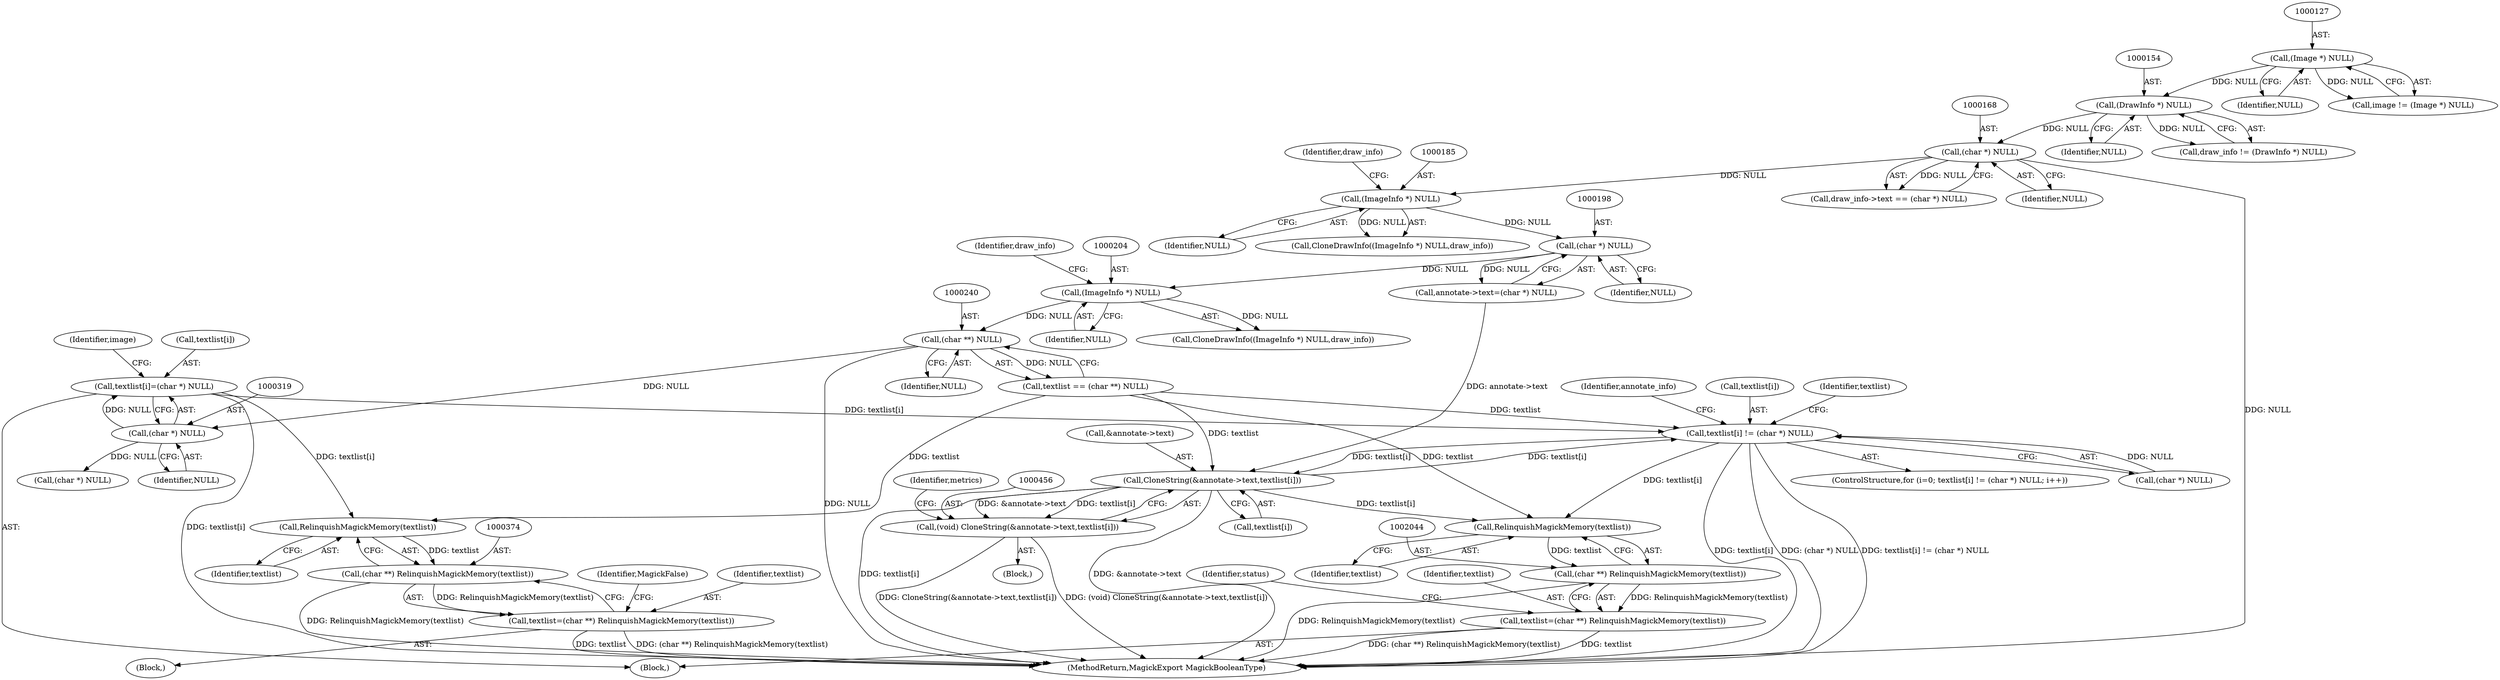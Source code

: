 digraph "0_ImageMagick_f595a1985233c399a05c0c37cc41de16a90dd025@array" {
"1000314" [label="(Call,textlist[i]=(char *) NULL)"];
"1000318" [label="(Call,(char *) NULL)"];
"1000239" [label="(Call,(char **) NULL)"];
"1000203" [label="(Call,(ImageInfo *) NULL)"];
"1000197" [label="(Call,(char *) NULL)"];
"1000184" [label="(Call,(ImageInfo *) NULL)"];
"1000167" [label="(Call,(char *) NULL)"];
"1000153" [label="(Call,(DrawInfo *) NULL)"];
"1000126" [label="(Call,(Image *) NULL)"];
"1000375" [label="(Call,RelinquishMagickMemory(textlist))"];
"1000373" [label="(Call,(char **) RelinquishMagickMemory(textlist))"];
"1000371" [label="(Call,textlist=(char **) RelinquishMagickMemory(textlist))"];
"1000407" [label="(Call,textlist[i] != (char *) NULL)"];
"1000457" [label="(Call,CloneString(&annotate->text,textlist[i]))"];
"1000455" [label="(Call,(void) CloneString(&annotate->text,textlist[i]))"];
"1002045" [label="(Call,RelinquishMagickMemory(textlist))"];
"1002043" [label="(Call,(char **) RelinquishMagickMemory(textlist))"];
"1002041" [label="(Call,textlist=(char **) RelinquishMagickMemory(textlist))"];
"1000403" [label="(ControlStructure,for (i=0; textlist[i] != (char *) NULL; i++))"];
"1000197" [label="(Call,(char *) NULL)"];
"1000128" [label="(Identifier,NULL)"];
"1000373" [label="(Call,(char **) RelinquishMagickMemory(textlist))"];
"1000457" [label="(Call,CloneString(&annotate->text,textlist[i]))"];
"1000163" [label="(Call,draw_info->text == (char *) NULL)"];
"1000371" [label="(Call,textlist=(char **) RelinquishMagickMemory(textlist))"];
"1000187" [label="(Identifier,draw_info)"];
"1002041" [label="(Call,textlist=(char **) RelinquishMagickMemory(textlist))"];
"1000378" [label="(Identifier,MagickFalse)"];
"1000320" [label="(Identifier,NULL)"];
"1000315" [label="(Call,textlist[i])"];
"1000155" [label="(Identifier,NULL)"];
"1000108" [label="(Block,)"];
"1000199" [label="(Identifier,NULL)"];
"1000376" [label="(Identifier,textlist)"];
"1000169" [label="(Identifier,NULL)"];
"1000416" [label="(Block,)"];
"1000203" [label="(Call,(ImageInfo *) NULL)"];
"1002048" [label="(Identifier,status)"];
"1002045" [label="(Call,RelinquishMagickMemory(textlist))"];
"1000458" [label="(Call,&annotate->text)"];
"1000314" [label="(Call,textlist[i]=(char *) NULL)"];
"1000407" [label="(Call,textlist[i] != (char *) NULL)"];
"1000167" [label="(Call,(char *) NULL)"];
"1000322" [label="(Identifier,image)"];
"1000205" [label="(Identifier,NULL)"];
"1000206" [label="(Identifier,draw_info)"];
"1000318" [label="(Call,(char *) NULL)"];
"1002049" [label="(MethodReturn,MagickExport MagickBooleanType)"];
"1000239" [label="(Call,(char **) NULL)"];
"1002034" [label="(Identifier,annotate_info)"];
"1000372" [label="(Identifier,textlist)"];
"1000184" [label="(Call,(ImageInfo *) NULL)"];
"1000411" [label="(Call,(char *) NULL)"];
"1000469" [label="(Identifier,metrics)"];
"1000462" [label="(Call,textlist[i])"];
"1000241" [label="(Identifier,NULL)"];
"1000186" [label="(Identifier,NULL)"];
"1002042" [label="(Identifier,textlist)"];
"1000375" [label="(Call,RelinquishMagickMemory(textlist))"];
"1000153" [label="(Call,(DrawInfo *) NULL)"];
"1000151" [label="(Call,draw_info != (DrawInfo *) NULL)"];
"1000408" [label="(Call,textlist[i])"];
"1000126" [label="(Call,(Image *) NULL)"];
"1000455" [label="(Call,(void) CloneString(&annotate->text,textlist[i]))"];
"1000183" [label="(Call,CloneDrawInfo((ImageInfo *) NULL,draw_info))"];
"1000193" [label="(Call,annotate->text=(char *) NULL)"];
"1000362" [label="(Block,)"];
"1000237" [label="(Call,textlist == (char **) NULL)"];
"1002043" [label="(Call,(char **) RelinquishMagickMemory(textlist))"];
"1000421" [label="(Identifier,textlist)"];
"1000333" [label="(Call,(char *) NULL)"];
"1000124" [label="(Call,image != (Image *) NULL)"];
"1000202" [label="(Call,CloneDrawInfo((ImageInfo *) NULL,draw_info))"];
"1002046" [label="(Identifier,textlist)"];
"1000314" -> "1000108"  [label="AST: "];
"1000314" -> "1000318"  [label="CFG: "];
"1000315" -> "1000314"  [label="AST: "];
"1000318" -> "1000314"  [label="AST: "];
"1000322" -> "1000314"  [label="CFG: "];
"1000314" -> "1002049"  [label="DDG: textlist[i]"];
"1000318" -> "1000314"  [label="DDG: NULL"];
"1000314" -> "1000375"  [label="DDG: textlist[i]"];
"1000314" -> "1000407"  [label="DDG: textlist[i]"];
"1000318" -> "1000320"  [label="CFG: "];
"1000319" -> "1000318"  [label="AST: "];
"1000320" -> "1000318"  [label="AST: "];
"1000239" -> "1000318"  [label="DDG: NULL"];
"1000318" -> "1000333"  [label="DDG: NULL"];
"1000239" -> "1000237"  [label="AST: "];
"1000239" -> "1000241"  [label="CFG: "];
"1000240" -> "1000239"  [label="AST: "];
"1000241" -> "1000239"  [label="AST: "];
"1000237" -> "1000239"  [label="CFG: "];
"1000239" -> "1002049"  [label="DDG: NULL"];
"1000239" -> "1000237"  [label="DDG: NULL"];
"1000203" -> "1000239"  [label="DDG: NULL"];
"1000203" -> "1000202"  [label="AST: "];
"1000203" -> "1000205"  [label="CFG: "];
"1000204" -> "1000203"  [label="AST: "];
"1000205" -> "1000203"  [label="AST: "];
"1000206" -> "1000203"  [label="CFG: "];
"1000203" -> "1000202"  [label="DDG: NULL"];
"1000197" -> "1000203"  [label="DDG: NULL"];
"1000197" -> "1000193"  [label="AST: "];
"1000197" -> "1000199"  [label="CFG: "];
"1000198" -> "1000197"  [label="AST: "];
"1000199" -> "1000197"  [label="AST: "];
"1000193" -> "1000197"  [label="CFG: "];
"1000197" -> "1000193"  [label="DDG: NULL"];
"1000184" -> "1000197"  [label="DDG: NULL"];
"1000184" -> "1000183"  [label="AST: "];
"1000184" -> "1000186"  [label="CFG: "];
"1000185" -> "1000184"  [label="AST: "];
"1000186" -> "1000184"  [label="AST: "];
"1000187" -> "1000184"  [label="CFG: "];
"1000184" -> "1000183"  [label="DDG: NULL"];
"1000167" -> "1000184"  [label="DDG: NULL"];
"1000167" -> "1000163"  [label="AST: "];
"1000167" -> "1000169"  [label="CFG: "];
"1000168" -> "1000167"  [label="AST: "];
"1000169" -> "1000167"  [label="AST: "];
"1000163" -> "1000167"  [label="CFG: "];
"1000167" -> "1002049"  [label="DDG: NULL"];
"1000167" -> "1000163"  [label="DDG: NULL"];
"1000153" -> "1000167"  [label="DDG: NULL"];
"1000153" -> "1000151"  [label="AST: "];
"1000153" -> "1000155"  [label="CFG: "];
"1000154" -> "1000153"  [label="AST: "];
"1000155" -> "1000153"  [label="AST: "];
"1000151" -> "1000153"  [label="CFG: "];
"1000153" -> "1000151"  [label="DDG: NULL"];
"1000126" -> "1000153"  [label="DDG: NULL"];
"1000126" -> "1000124"  [label="AST: "];
"1000126" -> "1000128"  [label="CFG: "];
"1000127" -> "1000126"  [label="AST: "];
"1000128" -> "1000126"  [label="AST: "];
"1000124" -> "1000126"  [label="CFG: "];
"1000126" -> "1000124"  [label="DDG: NULL"];
"1000375" -> "1000373"  [label="AST: "];
"1000375" -> "1000376"  [label="CFG: "];
"1000376" -> "1000375"  [label="AST: "];
"1000373" -> "1000375"  [label="CFG: "];
"1000375" -> "1000373"  [label="DDG: textlist"];
"1000237" -> "1000375"  [label="DDG: textlist"];
"1000373" -> "1000371"  [label="AST: "];
"1000374" -> "1000373"  [label="AST: "];
"1000371" -> "1000373"  [label="CFG: "];
"1000373" -> "1002049"  [label="DDG: RelinquishMagickMemory(textlist)"];
"1000373" -> "1000371"  [label="DDG: RelinquishMagickMemory(textlist)"];
"1000371" -> "1000362"  [label="AST: "];
"1000372" -> "1000371"  [label="AST: "];
"1000378" -> "1000371"  [label="CFG: "];
"1000371" -> "1002049"  [label="DDG: (char **) RelinquishMagickMemory(textlist)"];
"1000371" -> "1002049"  [label="DDG: textlist"];
"1000407" -> "1000403"  [label="AST: "];
"1000407" -> "1000411"  [label="CFG: "];
"1000408" -> "1000407"  [label="AST: "];
"1000411" -> "1000407"  [label="AST: "];
"1000421" -> "1000407"  [label="CFG: "];
"1002034" -> "1000407"  [label="CFG: "];
"1000407" -> "1002049"  [label="DDG: (char *) NULL"];
"1000407" -> "1002049"  [label="DDG: textlist[i] != (char *) NULL"];
"1000407" -> "1002049"  [label="DDG: textlist[i]"];
"1000237" -> "1000407"  [label="DDG: textlist"];
"1000457" -> "1000407"  [label="DDG: textlist[i]"];
"1000411" -> "1000407"  [label="DDG: NULL"];
"1000407" -> "1000457"  [label="DDG: textlist[i]"];
"1000407" -> "1002045"  [label="DDG: textlist[i]"];
"1000457" -> "1000455"  [label="AST: "];
"1000457" -> "1000462"  [label="CFG: "];
"1000458" -> "1000457"  [label="AST: "];
"1000462" -> "1000457"  [label="AST: "];
"1000455" -> "1000457"  [label="CFG: "];
"1000457" -> "1002049"  [label="DDG: textlist[i]"];
"1000457" -> "1002049"  [label="DDG: &annotate->text"];
"1000457" -> "1000455"  [label="DDG: &annotate->text"];
"1000457" -> "1000455"  [label="DDG: textlist[i]"];
"1000193" -> "1000457"  [label="DDG: annotate->text"];
"1000237" -> "1000457"  [label="DDG: textlist"];
"1000457" -> "1002045"  [label="DDG: textlist[i]"];
"1000455" -> "1000416"  [label="AST: "];
"1000456" -> "1000455"  [label="AST: "];
"1000469" -> "1000455"  [label="CFG: "];
"1000455" -> "1002049"  [label="DDG: (void) CloneString(&annotate->text,textlist[i])"];
"1000455" -> "1002049"  [label="DDG: CloneString(&annotate->text,textlist[i])"];
"1002045" -> "1002043"  [label="AST: "];
"1002045" -> "1002046"  [label="CFG: "];
"1002046" -> "1002045"  [label="AST: "];
"1002043" -> "1002045"  [label="CFG: "];
"1002045" -> "1002043"  [label="DDG: textlist"];
"1000237" -> "1002045"  [label="DDG: textlist"];
"1002043" -> "1002041"  [label="AST: "];
"1002044" -> "1002043"  [label="AST: "];
"1002041" -> "1002043"  [label="CFG: "];
"1002043" -> "1002049"  [label="DDG: RelinquishMagickMemory(textlist)"];
"1002043" -> "1002041"  [label="DDG: RelinquishMagickMemory(textlist)"];
"1002041" -> "1000108"  [label="AST: "];
"1002042" -> "1002041"  [label="AST: "];
"1002048" -> "1002041"  [label="CFG: "];
"1002041" -> "1002049"  [label="DDG: textlist"];
"1002041" -> "1002049"  [label="DDG: (char **) RelinquishMagickMemory(textlist)"];
}
